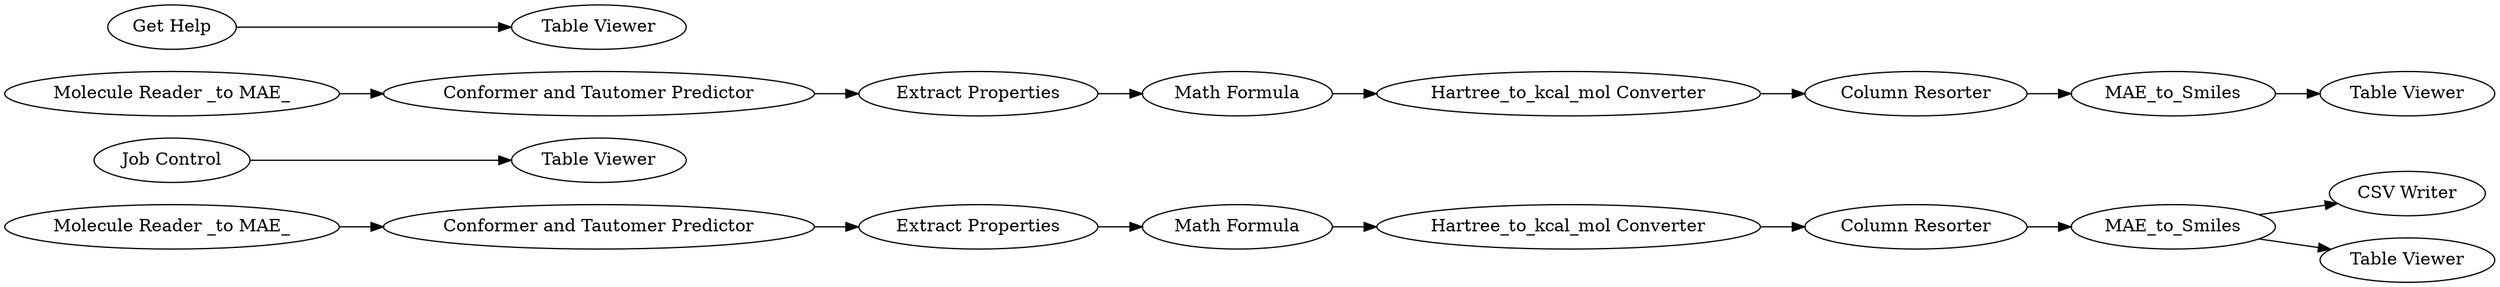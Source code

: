 digraph {
	13 [label="Molecule Reader _to MAE_"]
	26 [label="Job Control"]
	28 [label="Table Viewer"]
	29 [label="Molecule Reader _to MAE_"]
	39 [label="Get Help"]
	40 [label="Table Viewer"]
	41 [label=MAE_to_Smiles]
	42 [label="Table Viewer"]
	43 [label="Extract Properties"]
	51 [label="CSV Writer"]
	53 [label="Hartree_to_kcal_mol Converter"]
	54 [label="Math Formula"]
	55 [label="Column Resorter"]
	59 [label="Hartree_to_kcal_mol Converter"]
	60 [label="Math Formula"]
	61 [label="Column Resorter"]
	62 [label="Extract Properties"]
	63 [label=MAE_to_Smiles]
	64 [label="Table Viewer"]
	65 [label="Conformer and Tautomer Predictor"]
	66 [label="Conformer and Tautomer Predictor"]
	13 -> 65
	26 -> 28
	29 -> 66
	39 -> 40
	41 -> 42
	43 -> 54
	53 -> 55
	54 -> 53
	55 -> 41
	59 -> 61
	60 -> 59
	61 -> 63
	62 -> 60
	63 -> 51
	63 -> 64
	65 -> 62
	66 -> 43
	rankdir=LR
}
